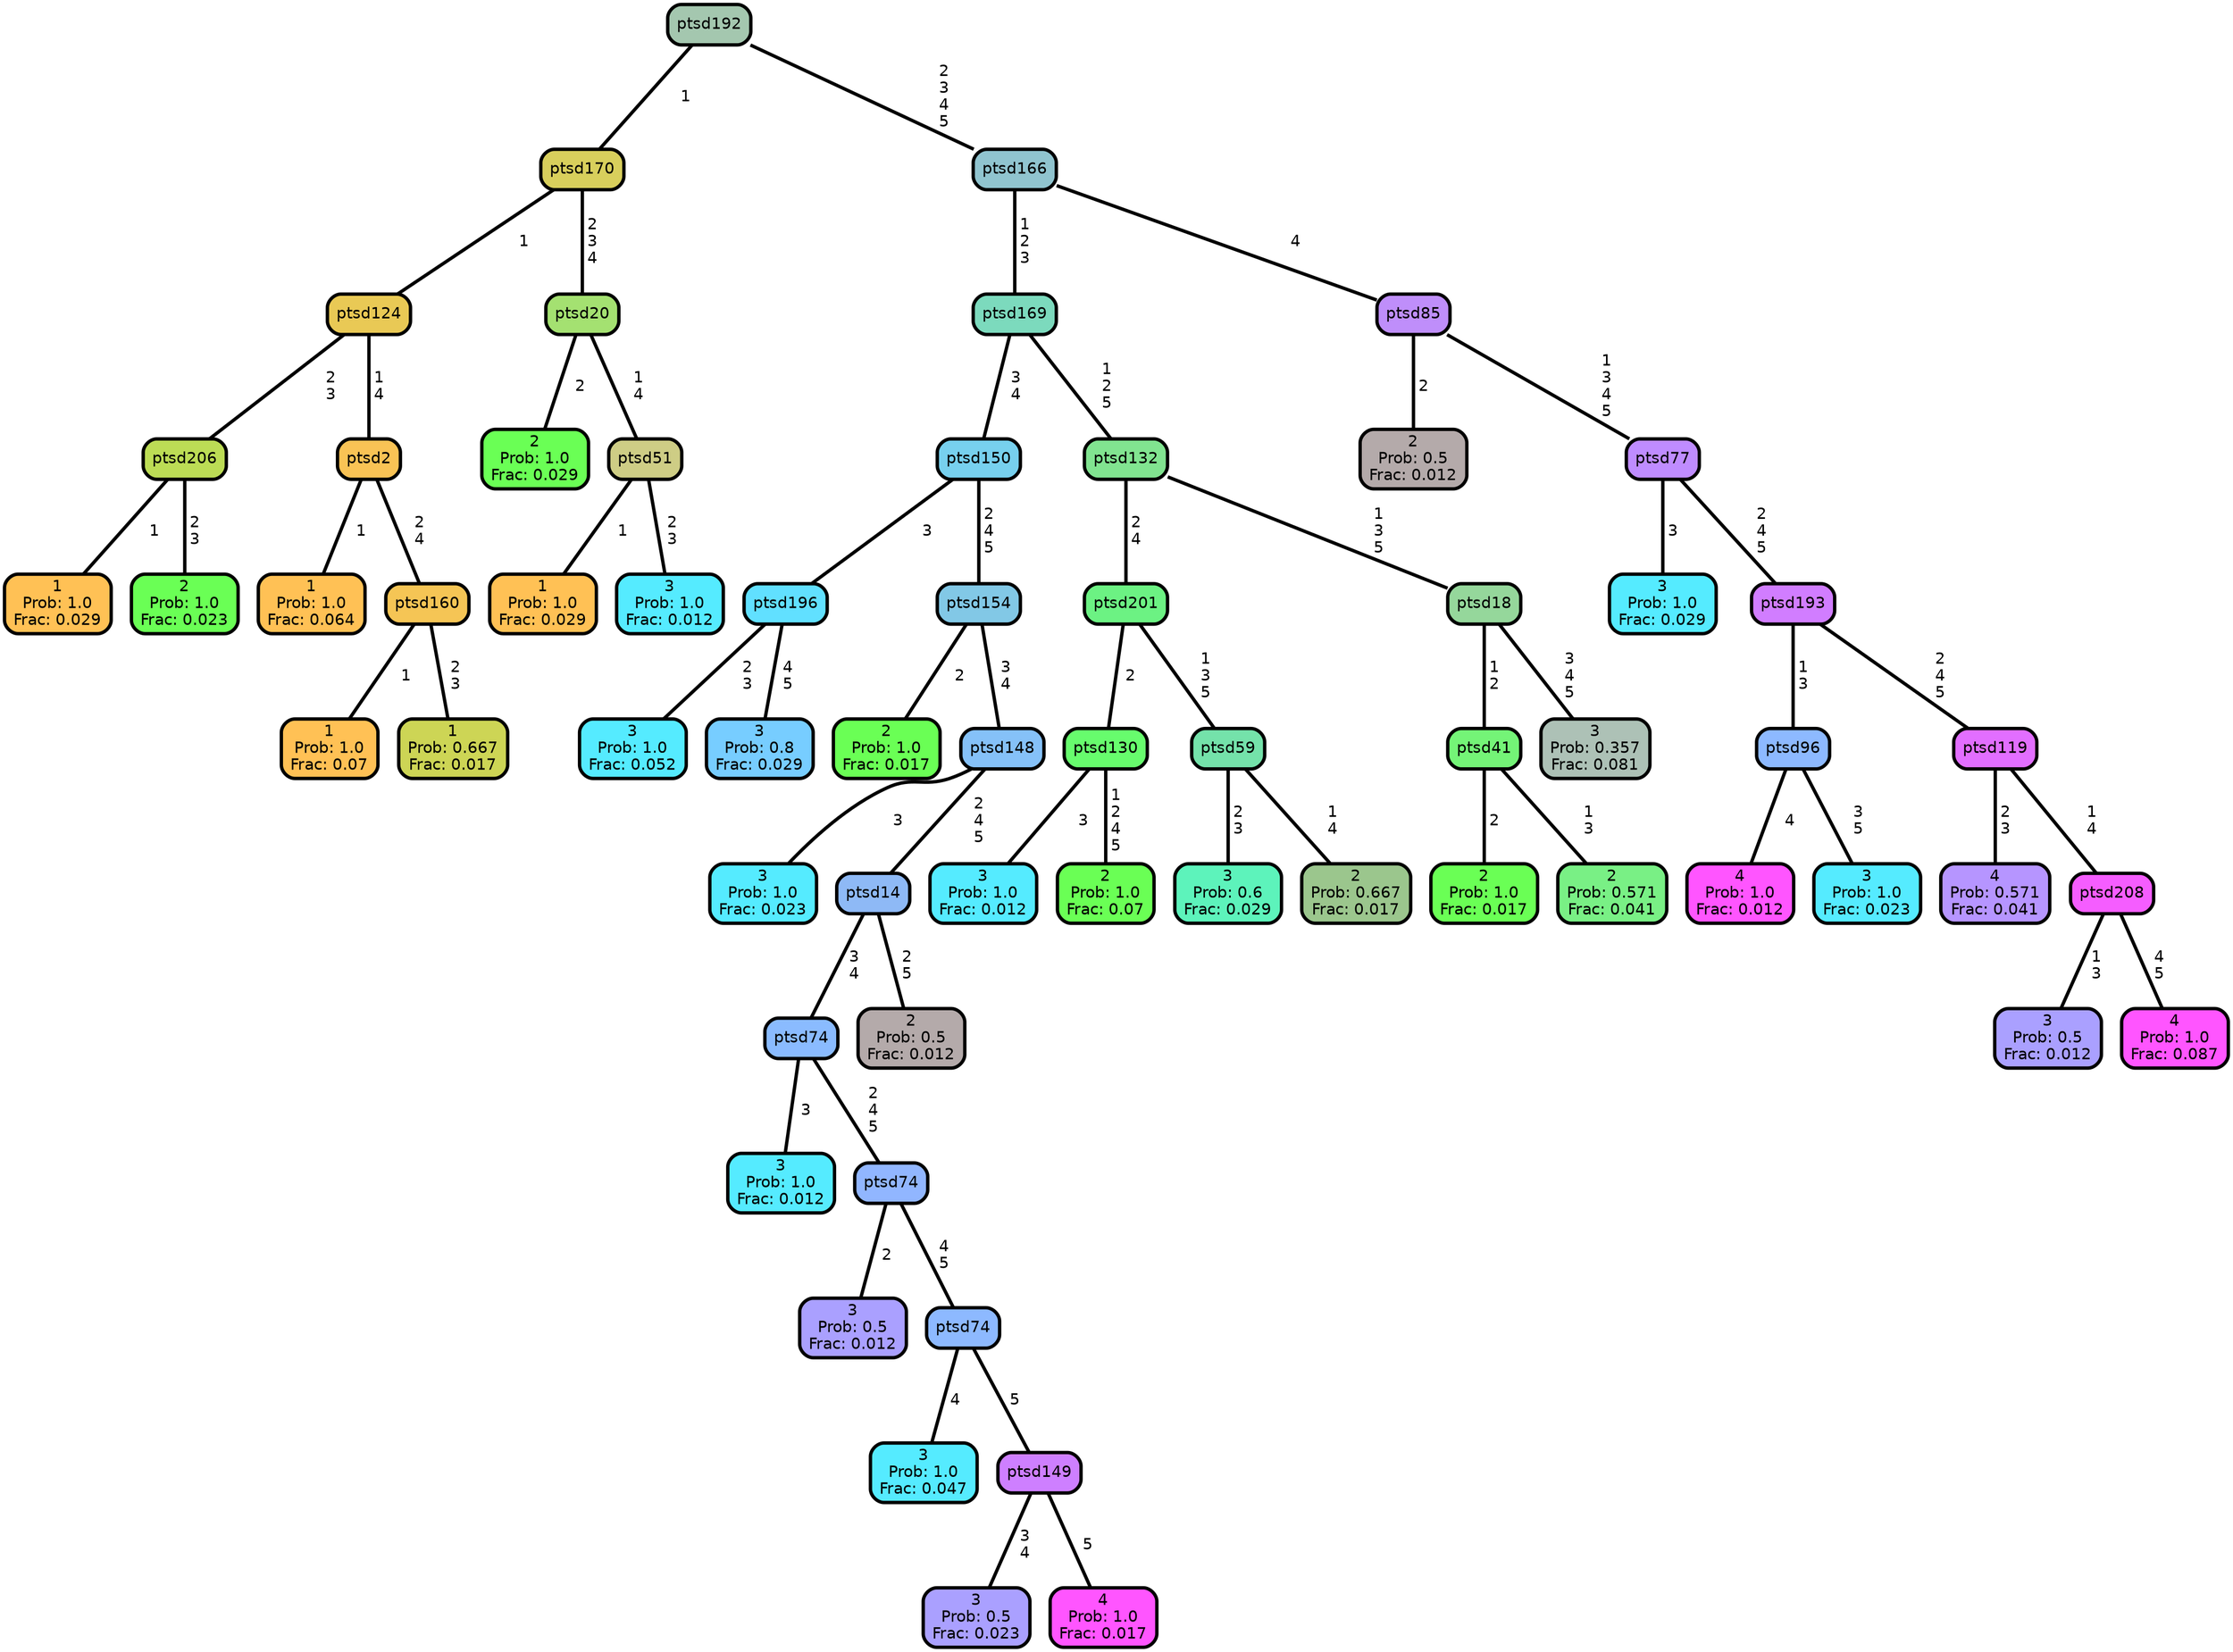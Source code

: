 graph Tree {
node [shape=box, style="filled, rounded",color="black",penwidth="3",fontcolor="black",                 fontname=helvetica] ;
graph [ranksep="0 equally", splines=straight,                 bgcolor=transparent, dpi=200] ;
edge [fontname=helvetica, color=black] ;
0 [label="1
Prob: 1.0
Frac: 0.029", fillcolor="#ffc155"] ;
1 [label="ptsd206", fillcolor="#bcdc55"] ;
2 [label="2
Prob: 1.0
Frac: 0.023", fillcolor="#6aff55"] ;
3 [label="ptsd124", fillcolor="#e9c955"] ;
4 [label="1
Prob: 1.0
Frac: 0.064", fillcolor="#ffc155"] ;
5 [label="ptsd2", fillcolor="#f9c355"] ;
6 [label="1
Prob: 1.0
Frac: 0.07", fillcolor="#ffc155"] ;
7 [label="ptsd160", fillcolor="#f5c555"] ;
8 [label="1
Prob: 0.667
Frac: 0.017", fillcolor="#cdd555"] ;
9 [label="ptsd170", fillcolor="#d8cf5c"] ;
10 [label="2
Prob: 1.0
Frac: 0.029", fillcolor="#6aff55"] ;
11 [label="ptsd20", fillcolor="#a4e171"] ;
12 [label="1
Prob: 1.0
Frac: 0.029", fillcolor="#ffc155"] ;
13 [label="ptsd51", fillcolor="#cecd85"] ;
14 [label="3
Prob: 1.0
Frac: 0.012", fillcolor="#55ebff"] ;
15 [label="ptsd192", fillcolor="#a4c7af"] ;
16 [label="3
Prob: 1.0
Frac: 0.052", fillcolor="#55ebff"] ;
17 [label="ptsd196", fillcolor="#61e0ff"] ;
18 [label="3
Prob: 0.8
Frac: 0.029", fillcolor="#77cdff"] ;
19 [label="ptsd150", fillcolor="#77d0ee"] ;
20 [label="2
Prob: 1.0
Frac: 0.017", fillcolor="#6aff55"] ;
21 [label="ptsd154", fillcolor="#82c8e6"] ;
22 [label="3
Prob: 1.0
Frac: 0.023", fillcolor="#55ebff"] ;
23 [label="ptsd148", fillcolor="#85c1f8"] ;
24 [label="3
Prob: 1.0
Frac: 0.012", fillcolor="#55ebff"] ;
25 [label="ptsd74", fillcolor="#8abbff"] ;
26 [label="3
Prob: 0.5
Frac: 0.012", fillcolor="#aaa0ff"] ;
27 [label="ptsd74", fillcolor="#91b6ff"] ;
28 [label="3
Prob: 1.0
Frac: 0.047", fillcolor="#55ebff"] ;
29 [label="ptsd74", fillcolor="#8db9ff"] ;
30 [label="3
Prob: 0.5
Frac: 0.023", fillcolor="#aaa0ff"] ;
31 [label="ptsd149", fillcolor="#ce7fff"] ;
32 [label="4
Prob: 1.0
Frac: 0.017", fillcolor="#ff55ff"] ;
33 [label="ptsd14", fillcolor="#8eb9f6"] ;
34 [label="2
Prob: 0.5
Frac: 0.012", fillcolor="#b4aaaa"] ;
35 [label="ptsd169", fillcolor="#7cdabd"] ;
36 [label="3
Prob: 1.0
Frac: 0.012", fillcolor="#55ebff"] ;
37 [label="ptsd130", fillcolor="#67fc6d"] ;
38 [label="2
Prob: 1.0
Frac: 0.07", fillcolor="#6aff55"] ;
39 [label="ptsd201", fillcolor="#6cf283"] ;
40 [label="3
Prob: 0.6
Frac: 0.029", fillcolor="#5df3bb"] ;
41 [label="ptsd59", fillcolor="#74e2aa"] ;
42 [label="2
Prob: 0.667
Frac: 0.017", fillcolor="#9bc68d"] ;
43 [label="ptsd132", fillcolor="#81e490"] ;
44 [label="2
Prob: 1.0
Frac: 0.017", fillcolor="#6aff55"] ;
45 [label="ptsd41", fillcolor="#74f477"] ;
46 [label="2
Prob: 0.571
Frac: 0.041", fillcolor="#79f085"] ;
47 [label="ptsd18", fillcolor="#95d79b"] ;
48 [label="3
Prob: 0.357
Frac: 0.081", fillcolor="#adc1b6"] ;
49 [label="ptsd166", fillcolor="#90c4cf"] ;
50 [label="2
Prob: 0.5
Frac: 0.012", fillcolor="#b4aaaa"] ;
51 [label="ptsd85", fillcolor="#bf8efa"] ;
52 [label="3
Prob: 1.0
Frac: 0.029", fillcolor="#55ebff"] ;
53 [label="ptsd77", fillcolor="#bf8cff"] ;
54 [label="4
Prob: 1.0
Frac: 0.012", fillcolor="#ff55ff"] ;
55 [label="ptsd96", fillcolor="#8db9ff"] ;
56 [label="3
Prob: 1.0
Frac: 0.023", fillcolor="#55ebff"] ;
57 [label="ptsd193", fillcolor="#d17dff"] ;
58 [label="4
Prob: 0.571
Frac: 0.041", fillcolor="#b695ff"] ;
59 [label="ptsd119", fillcolor="#e26eff"] ;
60 [label="3
Prob: 0.5
Frac: 0.012", fillcolor="#aaa0ff"] ;
61 [label="ptsd208", fillcolor="#f55dff"] ;
62 [label="4
Prob: 1.0
Frac: 0.087", fillcolor="#ff55ff"] ;
1 -- 0 [label=" 1",penwidth=3] ;
1 -- 2 [label=" 2\n 3",penwidth=3] ;
3 -- 1 [label=" 2\n 3",penwidth=3] ;
3 -- 5 [label=" 1\n 4",penwidth=3] ;
5 -- 4 [label=" 1",penwidth=3] ;
5 -- 7 [label=" 2\n 4",penwidth=3] ;
7 -- 6 [label=" 1",penwidth=3] ;
7 -- 8 [label=" 2\n 3",penwidth=3] ;
9 -- 3 [label=" 1",penwidth=3] ;
9 -- 11 [label=" 2\n 3\n 4",penwidth=3] ;
11 -- 10 [label=" 2",penwidth=3] ;
11 -- 13 [label=" 1\n 4",penwidth=3] ;
13 -- 12 [label=" 1",penwidth=3] ;
13 -- 14 [label=" 2\n 3",penwidth=3] ;
15 -- 9 [label=" 1",penwidth=3] ;
15 -- 49 [label=" 2\n 3\n 4\n 5",penwidth=3] ;
17 -- 16 [label=" 2\n 3",penwidth=3] ;
17 -- 18 [label=" 4\n 5",penwidth=3] ;
19 -- 17 [label=" 3",penwidth=3] ;
19 -- 21 [label=" 2\n 4\n 5",penwidth=3] ;
21 -- 20 [label=" 2",penwidth=3] ;
21 -- 23 [label=" 3\n 4",penwidth=3] ;
23 -- 22 [label=" 3",penwidth=3] ;
23 -- 33 [label=" 2\n 4\n 5",penwidth=3] ;
25 -- 24 [label=" 3",penwidth=3] ;
25 -- 27 [label=" 2\n 4\n 5",penwidth=3] ;
27 -- 26 [label=" 2",penwidth=3] ;
27 -- 29 [label=" 4\n 5",penwidth=3] ;
29 -- 28 [label=" 4",penwidth=3] ;
29 -- 31 [label=" 5",penwidth=3] ;
31 -- 30 [label=" 3\n 4",penwidth=3] ;
31 -- 32 [label=" 5",penwidth=3] ;
33 -- 25 [label=" 3\n 4",penwidth=3] ;
33 -- 34 [label=" 2\n 5",penwidth=3] ;
35 -- 19 [label=" 3\n 4",penwidth=3] ;
35 -- 43 [label=" 1\n 2\n 5",penwidth=3] ;
37 -- 36 [label=" 3",penwidth=3] ;
37 -- 38 [label=" 1\n 2\n 4\n 5",penwidth=3] ;
39 -- 37 [label=" 2",penwidth=3] ;
39 -- 41 [label=" 1\n 3\n 5",penwidth=3] ;
41 -- 40 [label=" 2\n 3",penwidth=3] ;
41 -- 42 [label=" 1\n 4",penwidth=3] ;
43 -- 39 [label=" 2\n 4",penwidth=3] ;
43 -- 47 [label=" 1\n 3\n 5",penwidth=3] ;
45 -- 44 [label=" 2",penwidth=3] ;
45 -- 46 [label=" 1\n 3",penwidth=3] ;
47 -- 45 [label=" 1\n 2",penwidth=3] ;
47 -- 48 [label=" 3\n 4\n 5",penwidth=3] ;
49 -- 35 [label=" 1\n 2\n 3",penwidth=3] ;
49 -- 51 [label=" 4",penwidth=3] ;
51 -- 50 [label=" 2",penwidth=3] ;
51 -- 53 [label=" 1\n 3\n 4\n 5",penwidth=3] ;
53 -- 52 [label=" 3",penwidth=3] ;
53 -- 57 [label=" 2\n 4\n 5",penwidth=3] ;
55 -- 54 [label=" 4",penwidth=3] ;
55 -- 56 [label=" 3\n 5",penwidth=3] ;
57 -- 55 [label=" 1\n 3",penwidth=3] ;
57 -- 59 [label=" 2\n 4\n 5",penwidth=3] ;
59 -- 58 [label=" 2\n 3",penwidth=3] ;
59 -- 61 [label=" 1\n 4",penwidth=3] ;
61 -- 60 [label=" 1\n 3",penwidth=3] ;
61 -- 62 [label=" 4\n 5",penwidth=3] ;
{rank = same;}}